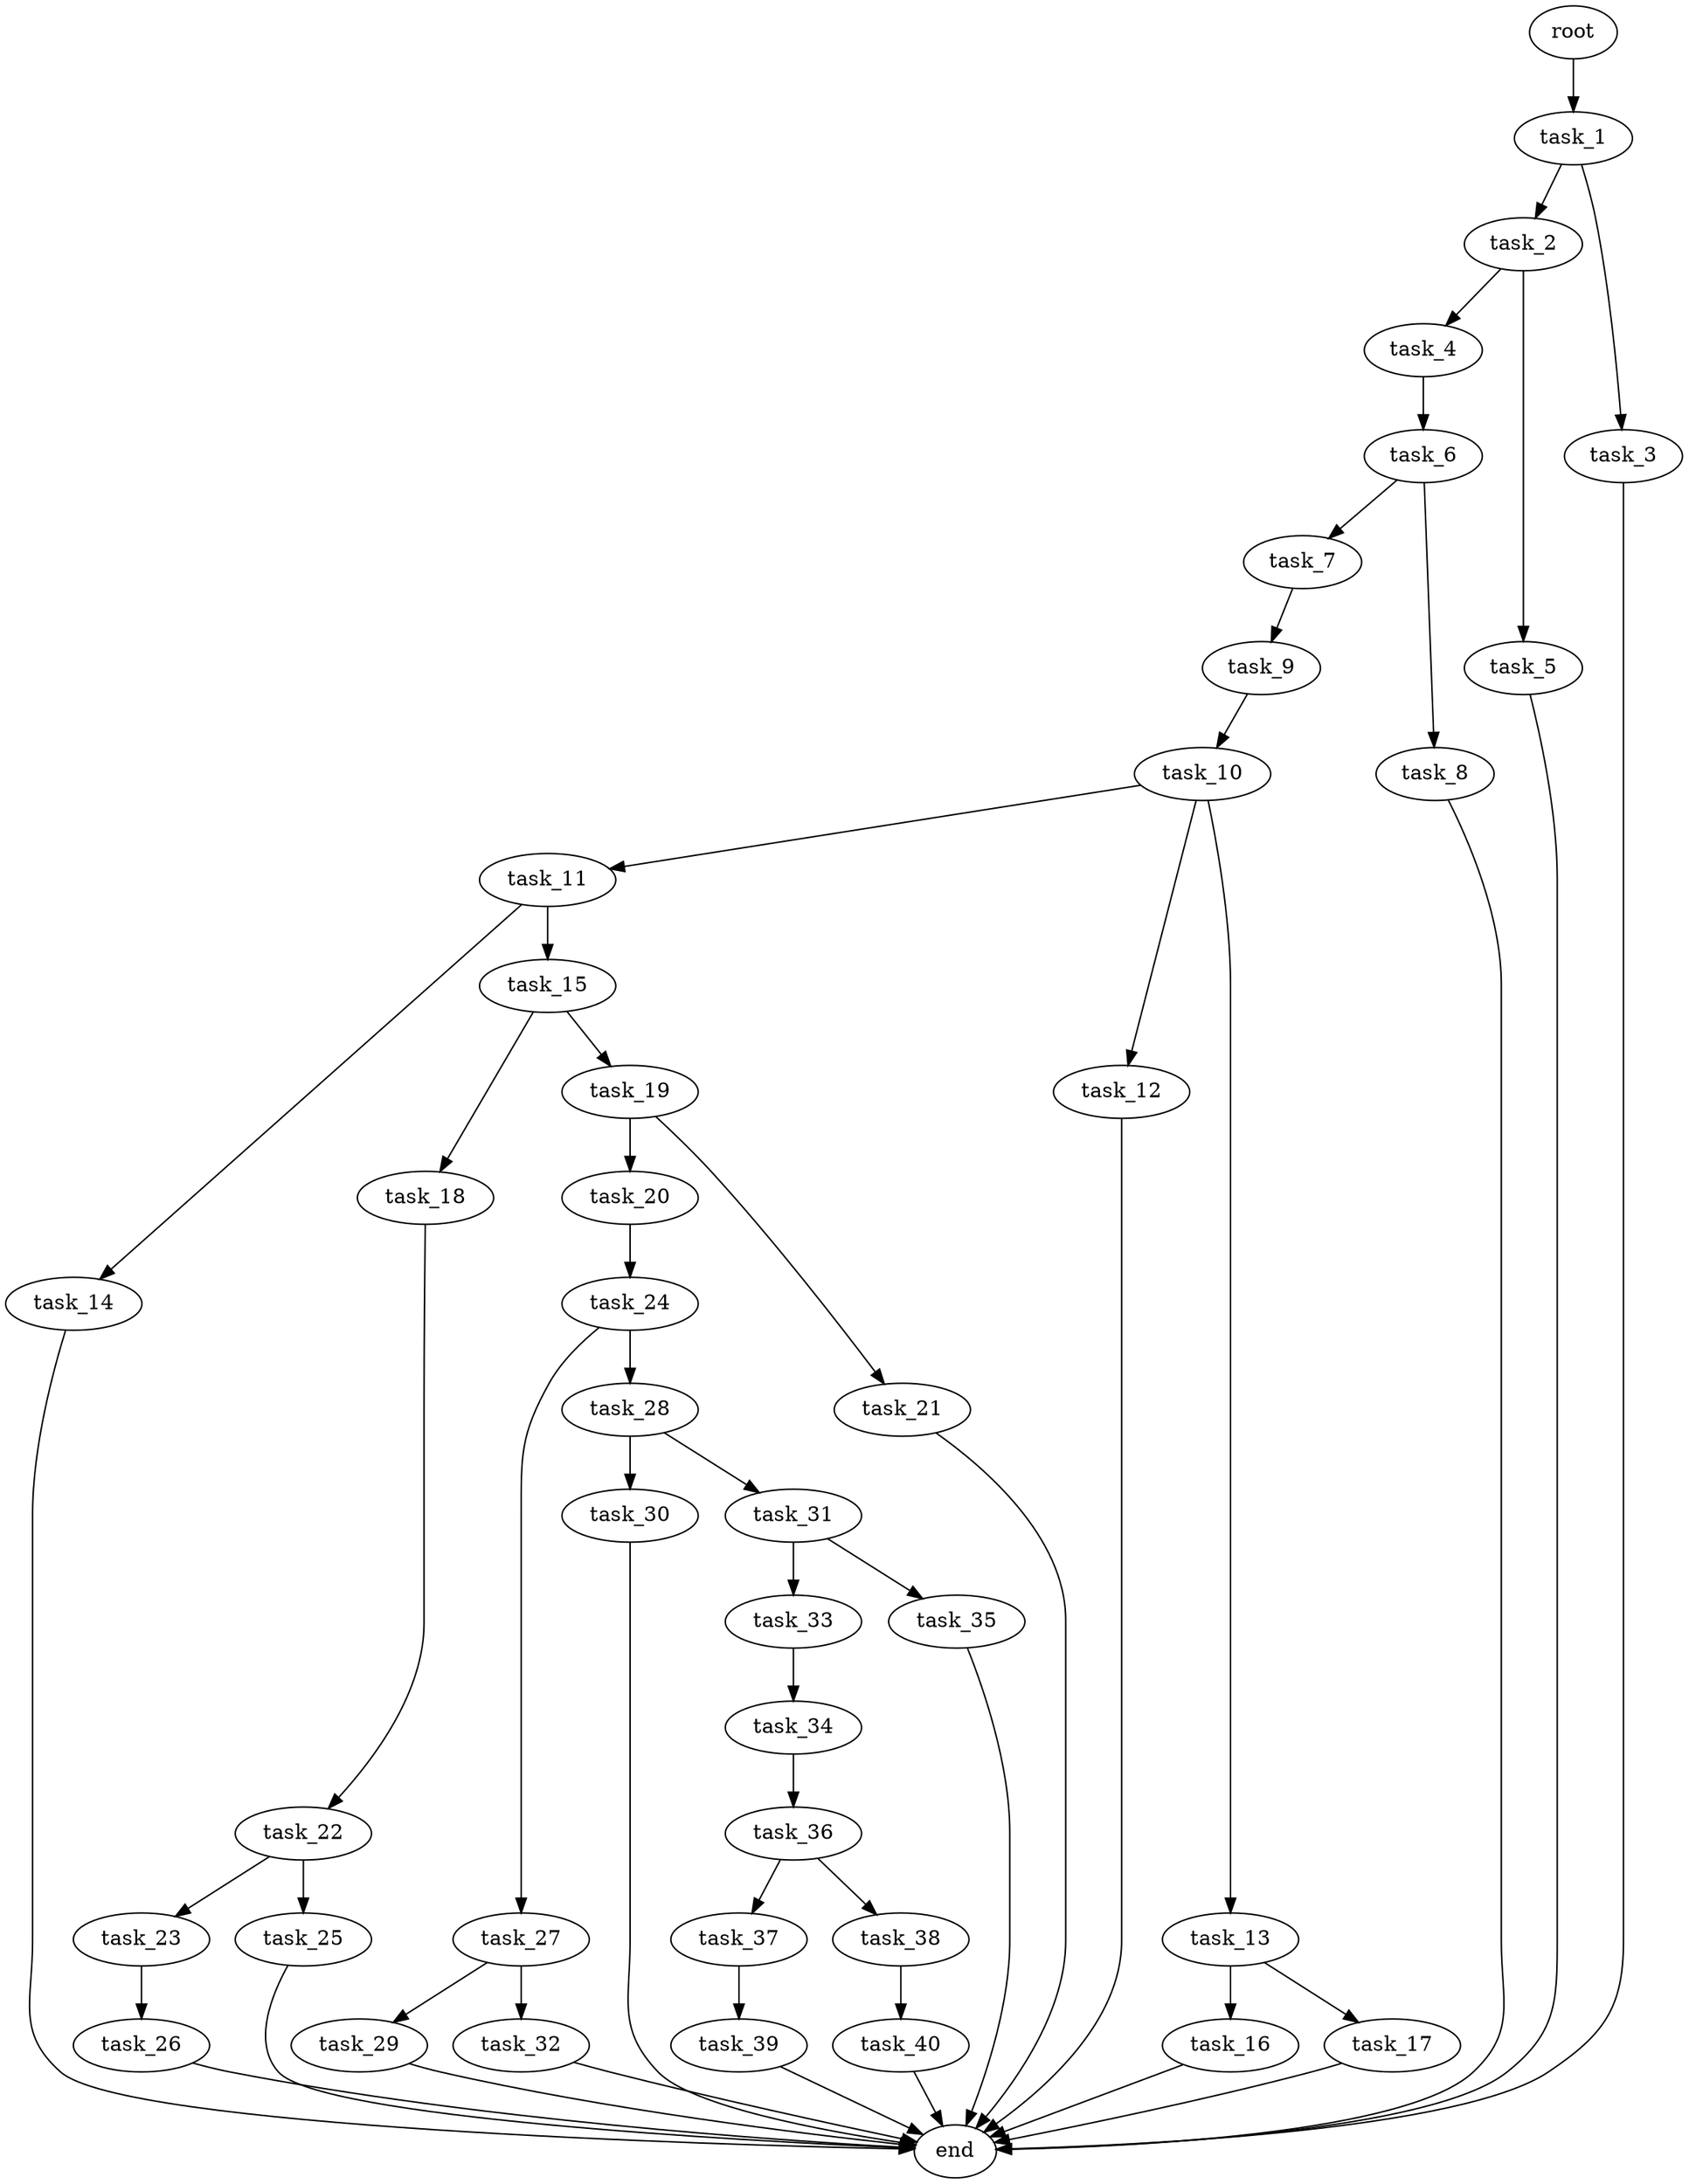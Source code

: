 digraph G {
  root [size="0.000000e+00"];
  task_1 [size="8.838403e+10"];
  task_2 [size="5.309127e+10"];
  task_3 [size="9.009238e+10"];
  task_4 [size="5.917237e+10"];
  task_5 [size="9.618949e+10"];
  task_6 [size="5.856619e+10"];
  task_7 [size="3.301163e+10"];
  task_8 [size="4.531099e+10"];
  task_9 [size="8.287927e+10"];
  task_10 [size="5.943102e+10"];
  task_11 [size="6.605506e+10"];
  task_12 [size="2.156660e+10"];
  task_13 [size="4.491137e+10"];
  task_14 [size="1.722178e+10"];
  task_15 [size="8.367064e+10"];
  task_16 [size="4.451313e+10"];
  task_17 [size="3.157986e+10"];
  task_18 [size="6.063207e+10"];
  task_19 [size="9.262205e+10"];
  task_20 [size="7.983223e+10"];
  task_21 [size="8.356401e+10"];
  task_22 [size="1.963500e+10"];
  task_23 [size="2.956047e+10"];
  task_24 [size="7.725808e+10"];
  task_25 [size="4.649219e+10"];
  task_26 [size="9.111565e+09"];
  task_27 [size="5.814444e+10"];
  task_28 [size="7.966221e+10"];
  task_29 [size="1.268663e+10"];
  task_30 [size="5.388682e+09"];
  task_31 [size="7.370299e+10"];
  task_32 [size="5.335895e+10"];
  task_33 [size="8.571901e+10"];
  task_34 [size="5.601088e+10"];
  task_35 [size="3.946676e+10"];
  task_36 [size="6.496903e+10"];
  task_37 [size="7.124777e+10"];
  task_38 [size="8.167227e+10"];
  task_39 [size="5.292642e+09"];
  task_40 [size="1.798746e+10"];
  end [size="0.000000e+00"];

  root -> task_1 [size="1.000000e-12"];
  task_1 -> task_2 [size="5.309127e+08"];
  task_1 -> task_3 [size="9.009238e+08"];
  task_2 -> task_4 [size="5.917237e+08"];
  task_2 -> task_5 [size="9.618949e+08"];
  task_3 -> end [size="1.000000e-12"];
  task_4 -> task_6 [size="5.856619e+08"];
  task_5 -> end [size="1.000000e-12"];
  task_6 -> task_7 [size="3.301163e+08"];
  task_6 -> task_8 [size="4.531099e+08"];
  task_7 -> task_9 [size="8.287927e+08"];
  task_8 -> end [size="1.000000e-12"];
  task_9 -> task_10 [size="5.943102e+08"];
  task_10 -> task_11 [size="6.605506e+08"];
  task_10 -> task_12 [size="2.156660e+08"];
  task_10 -> task_13 [size="4.491137e+08"];
  task_11 -> task_14 [size="1.722178e+08"];
  task_11 -> task_15 [size="8.367064e+08"];
  task_12 -> end [size="1.000000e-12"];
  task_13 -> task_16 [size="4.451313e+08"];
  task_13 -> task_17 [size="3.157986e+08"];
  task_14 -> end [size="1.000000e-12"];
  task_15 -> task_18 [size="6.063207e+08"];
  task_15 -> task_19 [size="9.262205e+08"];
  task_16 -> end [size="1.000000e-12"];
  task_17 -> end [size="1.000000e-12"];
  task_18 -> task_22 [size="1.963500e+08"];
  task_19 -> task_20 [size="7.983223e+08"];
  task_19 -> task_21 [size="8.356401e+08"];
  task_20 -> task_24 [size="7.725808e+08"];
  task_21 -> end [size="1.000000e-12"];
  task_22 -> task_23 [size="2.956047e+08"];
  task_22 -> task_25 [size="4.649219e+08"];
  task_23 -> task_26 [size="9.111565e+07"];
  task_24 -> task_27 [size="5.814444e+08"];
  task_24 -> task_28 [size="7.966221e+08"];
  task_25 -> end [size="1.000000e-12"];
  task_26 -> end [size="1.000000e-12"];
  task_27 -> task_29 [size="1.268663e+08"];
  task_27 -> task_32 [size="5.335895e+08"];
  task_28 -> task_30 [size="5.388682e+07"];
  task_28 -> task_31 [size="7.370299e+08"];
  task_29 -> end [size="1.000000e-12"];
  task_30 -> end [size="1.000000e-12"];
  task_31 -> task_33 [size="8.571901e+08"];
  task_31 -> task_35 [size="3.946676e+08"];
  task_32 -> end [size="1.000000e-12"];
  task_33 -> task_34 [size="5.601088e+08"];
  task_34 -> task_36 [size="6.496903e+08"];
  task_35 -> end [size="1.000000e-12"];
  task_36 -> task_37 [size="7.124777e+08"];
  task_36 -> task_38 [size="8.167227e+08"];
  task_37 -> task_39 [size="5.292642e+07"];
  task_38 -> task_40 [size="1.798746e+08"];
  task_39 -> end [size="1.000000e-12"];
  task_40 -> end [size="1.000000e-12"];
}
